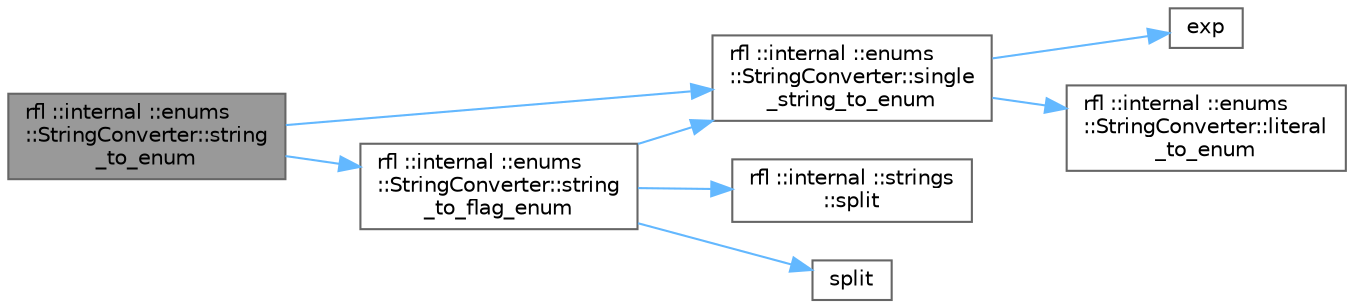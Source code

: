 digraph "rfl ::internal ::enums::StringConverter::string_to_enum"
{
 // LATEX_PDF_SIZE
  bgcolor="transparent";
  edge [fontname=Helvetica,fontsize=10,labelfontname=Helvetica,labelfontsize=10];
  node [fontname=Helvetica,fontsize=10,shape=box,height=0.2,width=0.4];
  rankdir="LR";
  Node1 [id="Node000001",label="rfl ::internal ::enums\l::StringConverter::string\l_to_enum",height=0.2,width=0.4,color="gray40", fillcolor="grey60", style="filled", fontcolor="black",tooltip="Transforms a string to the matching enum."];
  Node1 -> Node2 [id="edge1_Node000001_Node000002",color="steelblue1",style="solid",tooltip=" "];
  Node2 [id="Node000002",label="rfl ::internal ::enums\l::StringConverter::single\l_string_to_enum",height=0.2,width=0.4,color="grey40", fillcolor="white", style="filled",URL="$classrfl_01_1_1internal_01_1_1enums_1_1_string_converter.html#a69ef6b5ca9b98d61b4eae276907dba74",tooltip=" "];
  Node2 -> Node3 [id="edge2_Node000002_Node000003",color="steelblue1",style="solid",tooltip=" "];
  Node3 [id="Node000003",label="exp",height=0.2,width=0.4,color="grey40", fillcolor="white", style="filled",URL="$_array_cwise_unary_ops_8h.html#a2500b5d4f377a445cb98d3f1facfa1cf",tooltip=" "];
  Node2 -> Node4 [id="edge3_Node000002_Node000004",color="steelblue1",style="solid",tooltip=" "];
  Node4 [id="Node000004",label="rfl ::internal ::enums\l::StringConverter::literal\l_to_enum",height=0.2,width=0.4,color="grey40", fillcolor="white", style="filled",URL="$classrfl_01_1_1internal_01_1_1enums_1_1_string_converter.html#a9d5738723ba54958d57fe40cf54dd9cb",tooltip="Finds the enum matching the literal."];
  Node1 -> Node5 [id="edge4_Node000001_Node000005",color="steelblue1",style="solid",tooltip=" "];
  Node5 [id="Node000005",label="rfl ::internal ::enums\l::StringConverter::string\l_to_flag_enum",height=0.2,width=0.4,color="grey40", fillcolor="white", style="filled",URL="$classrfl_01_1_1internal_01_1_1enums_1_1_string_converter.html#a8e0e66f980b3e34c4f12d050623701bc",tooltip=" "];
  Node5 -> Node2 [id="edge5_Node000005_Node000002",color="steelblue1",style="solid",tooltip=" "];
  Node5 -> Node6 [id="edge6_Node000005_Node000006",color="steelblue1",style="solid",tooltip=" "];
  Node6 [id="Node000006",label="rfl ::internal ::strings\l::split",height=0.2,width=0.4,color="grey40", fillcolor="white", style="filled",URL="$namespacerfl_01_1_1internal_01_1_1strings.html#ab5a9d932c80900a8ecf11c035b0576b1",tooltip=" "];
  Node5 -> Node7 [id="edge7_Node000005_Node000007",color="steelblue1",style="solid",tooltip=" "];
  Node7 [id="Node000007",label="split",height=0.2,width=0.4,color="grey40", fillcolor="white", style="filled",URL="$dff__run_8cpp.html#a0711bc625a1e6944ca62107b5847365f",tooltip=" "];
}
